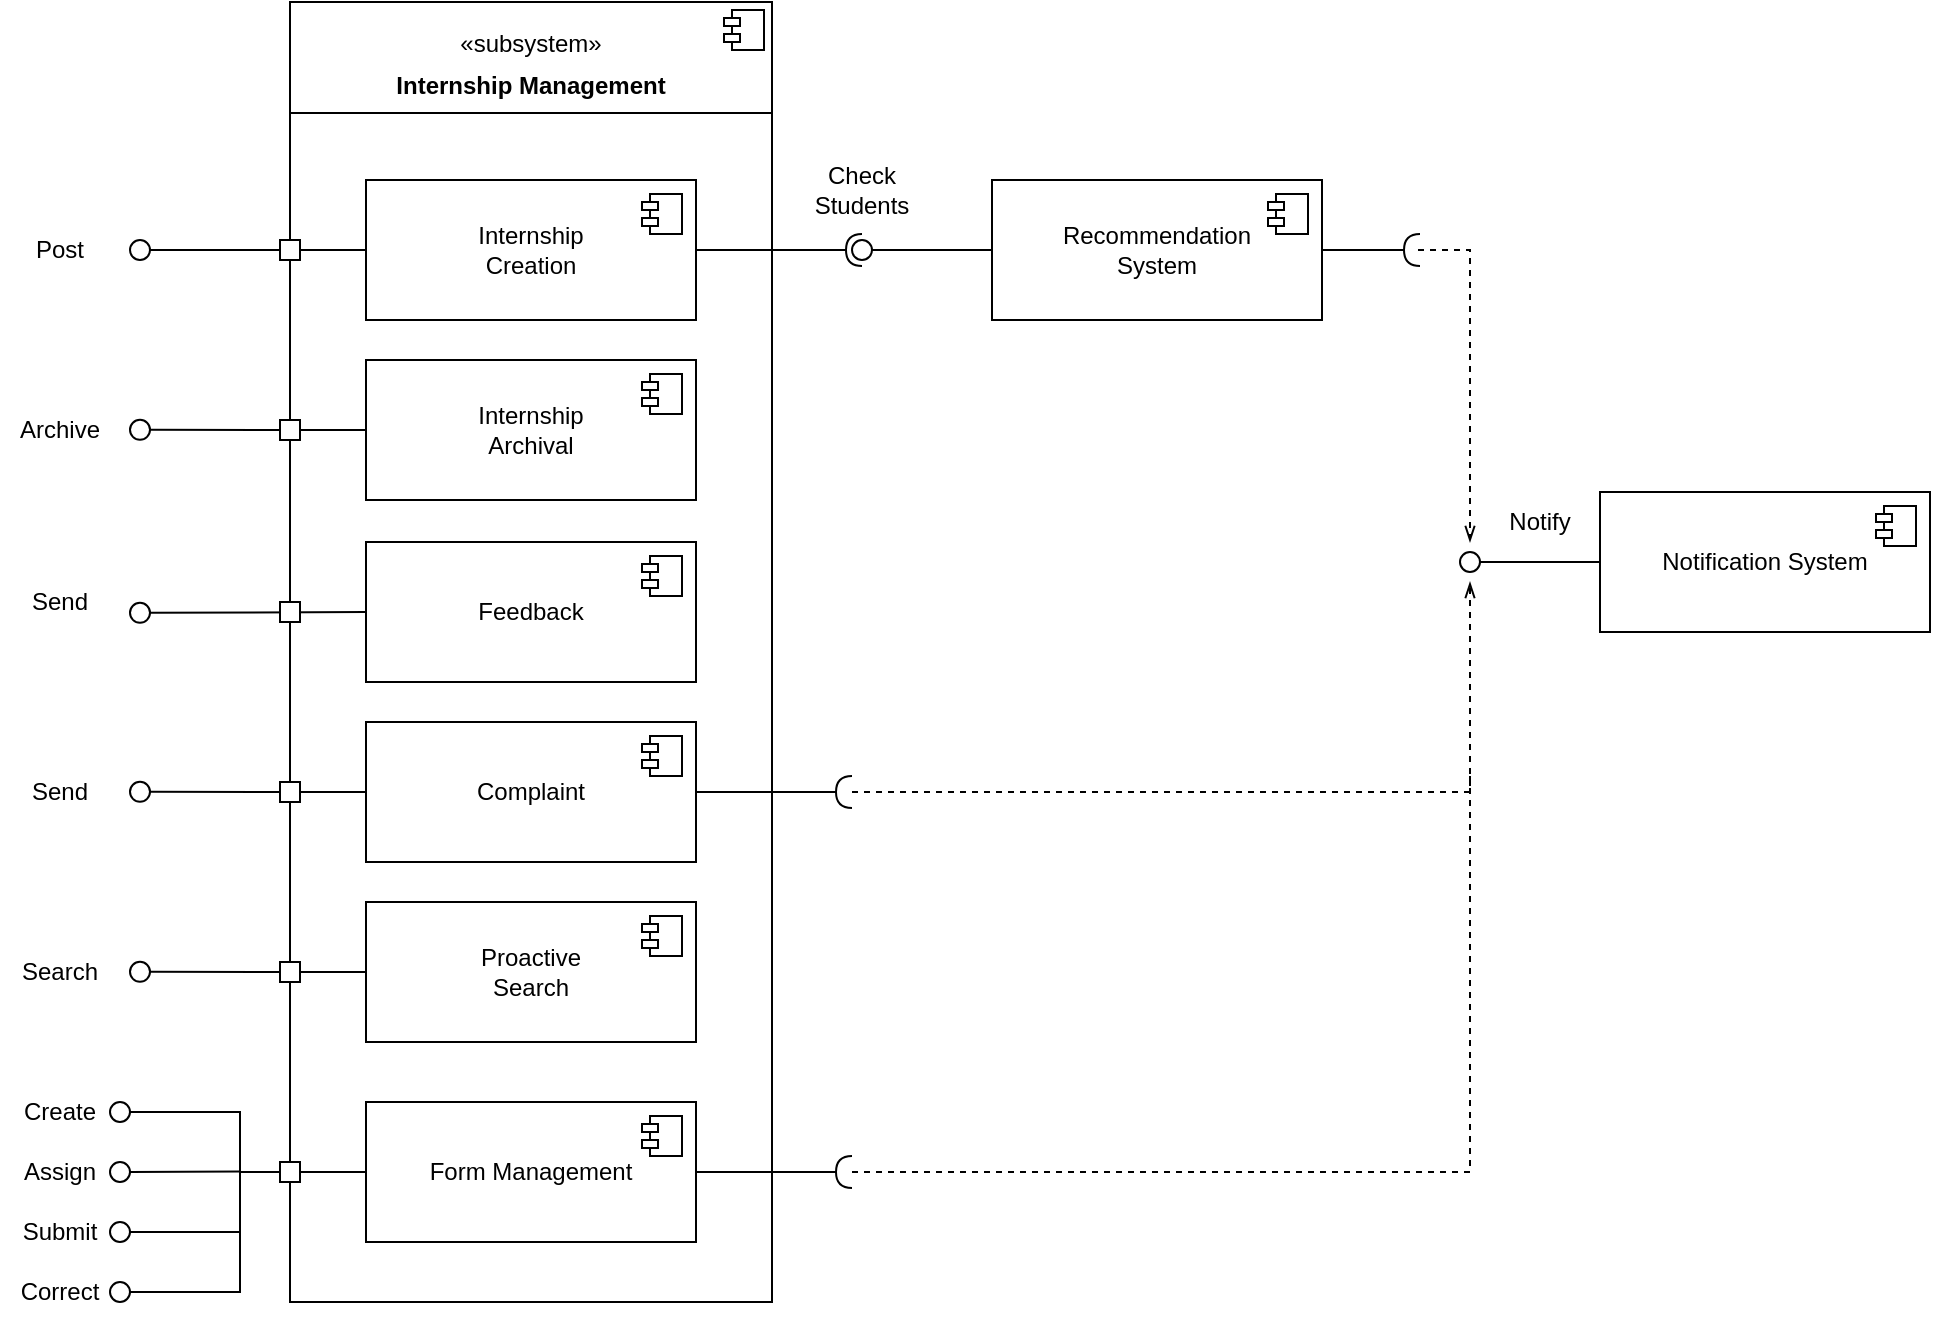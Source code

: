 <mxfile version="25.0.0">
  <diagram name="Page-1" id="SS5mV2IwoxL2u9Kzt-ll">
    <mxGraphModel dx="2970" dy="1129" grid="1" gridSize="10" guides="1" tooltips="1" connect="1" arrows="1" fold="1" page="1" pageScale="1" pageWidth="850" pageHeight="1100" math="0" shadow="0">
      <root>
        <mxCell id="0" />
        <mxCell id="1" parent="0" />
        <mxCell id="YhtlrrU2tXOkQpEivEPp-15" value="&lt;div&gt;&lt;br&gt;&lt;/div&gt;&lt;div align=&quot;center&quot;&gt;«subsystem»&lt;/div&gt;&lt;p style=&quot;margin:0px;margin-top:6px;text-align:center;&quot;&gt;&lt;b&gt;Internship Management&lt;br&gt;&lt;/b&gt;&lt;/p&gt;&lt;hr size=&quot;1&quot; style=&quot;border-style:solid;&quot;&gt;&lt;p style=&quot;margin:0px;margin-left:8px;&quot;&gt;&lt;br&gt;&lt;/p&gt;" style="align=left;overflow=fill;html=1;dropTarget=0;whiteSpace=wrap;rounded=0;" parent="1" vertex="1">
          <mxGeometry x="-641" y="190" width="241" height="650" as="geometry" />
        </mxCell>
        <mxCell id="YhtlrrU2tXOkQpEivEPp-16" value="" style="shape=component;jettyWidth=8;jettyHeight=4;rounded=0;" parent="YhtlrrU2tXOkQpEivEPp-15" vertex="1">
          <mxGeometry x="1" width="20" height="20" relative="1" as="geometry">
            <mxPoint x="-24" y="4" as="offset" />
          </mxGeometry>
        </mxCell>
        <mxCell id="YhtlrrU2tXOkQpEivEPp-17" value="&lt;div&gt;Internship&lt;/div&gt;&lt;div&gt;Creation&lt;/div&gt;" style="html=1;dropTarget=0;whiteSpace=wrap;rounded=0;" parent="1" vertex="1">
          <mxGeometry x="-603" y="279" width="165" height="70" as="geometry" />
        </mxCell>
        <mxCell id="YhtlrrU2tXOkQpEivEPp-18" value="" style="shape=module;jettyWidth=8;jettyHeight=4;rounded=0;" parent="YhtlrrU2tXOkQpEivEPp-17" vertex="1">
          <mxGeometry x="1" width="20" height="20" relative="1" as="geometry">
            <mxPoint x="-27" y="7" as="offset" />
          </mxGeometry>
        </mxCell>
        <mxCell id="YhtlrrU2tXOkQpEivEPp-19" value="&lt;div&gt;Internship&lt;/div&gt;&lt;div&gt;Archival&lt;/div&gt;" style="html=1;dropTarget=0;whiteSpace=wrap;rounded=0;" parent="1" vertex="1">
          <mxGeometry x="-603" y="369" width="165" height="70" as="geometry" />
        </mxCell>
        <mxCell id="YhtlrrU2tXOkQpEivEPp-20" value="" style="shape=module;jettyWidth=8;jettyHeight=4;rounded=0;" parent="YhtlrrU2tXOkQpEivEPp-19" vertex="1">
          <mxGeometry x="1" width="20" height="20" relative="1" as="geometry">
            <mxPoint x="-27" y="7" as="offset" />
          </mxGeometry>
        </mxCell>
        <mxCell id="YhtlrrU2tXOkQpEivEPp-21" value="&lt;div&gt;Recommendation&lt;/div&gt;&lt;div&gt;System&lt;br&gt;&lt;/div&gt;" style="html=1;dropTarget=0;whiteSpace=wrap;rounded=0;" parent="1" vertex="1">
          <mxGeometry x="-290" y="279" width="165" height="70" as="geometry" />
        </mxCell>
        <mxCell id="YhtlrrU2tXOkQpEivEPp-22" value="" style="shape=module;jettyWidth=8;jettyHeight=4;rounded=0;" parent="YhtlrrU2tXOkQpEivEPp-21" vertex="1">
          <mxGeometry x="1" width="20" height="20" relative="1" as="geometry">
            <mxPoint x="-27" y="7" as="offset" />
          </mxGeometry>
        </mxCell>
        <mxCell id="YhtlrrU2tXOkQpEivEPp-31" value="Post" style="text;html=1;align=center;verticalAlign=middle;whiteSpace=wrap;rounded=0;" parent="1" vertex="1">
          <mxGeometry x="-786" y="299" width="60" height="30" as="geometry" />
        </mxCell>
        <mxCell id="YhtlrrU2tXOkQpEivEPp-32" value="Archive" style="text;html=1;align=center;verticalAlign=middle;whiteSpace=wrap;rounded=0;" parent="1" vertex="1">
          <mxGeometry x="-786" y="389" width="60" height="30" as="geometry" />
        </mxCell>
        <mxCell id="YhtlrrU2tXOkQpEivEPp-35" value="" style="rounded=0;orthogonalLoop=1;jettySize=auto;html=1;endArrow=halfCircle;endFill=0;endSize=6;strokeWidth=1;exitX=1;exitY=0.5;exitDx=0;exitDy=0;" parent="1" source="YhtlrrU2tXOkQpEivEPp-17" target="YhtlrrU2tXOkQpEivEPp-37" edge="1">
          <mxGeometry relative="1" as="geometry">
            <mxPoint x="-256" y="505" as="sourcePoint" />
          </mxGeometry>
        </mxCell>
        <mxCell id="YhtlrrU2tXOkQpEivEPp-36" value="" style="rounded=0;orthogonalLoop=1;jettySize=auto;html=1;endArrow=oval;endFill=0;sourcePerimeterSpacing=0;targetPerimeterSpacing=0;endSize=10;exitX=0;exitY=0.5;exitDx=0;exitDy=0;" parent="1" source="YhtlrrU2tXOkQpEivEPp-21" target="YhtlrrU2tXOkQpEivEPp-37" edge="1">
          <mxGeometry relative="1" as="geometry">
            <mxPoint x="-296" y="505" as="sourcePoint" />
          </mxGeometry>
        </mxCell>
        <mxCell id="YhtlrrU2tXOkQpEivEPp-37" value="" style="ellipse;whiteSpace=wrap;html=1;align=center;aspect=fixed;fillColor=none;strokeColor=none;resizable=0;perimeter=centerPerimeter;rotatable=0;allowArrows=0;points=[];outlineConnect=1;rounded=0;" parent="1" vertex="1">
          <mxGeometry x="-360" y="309" width="10" height="10" as="geometry" />
        </mxCell>
        <mxCell id="YhtlrrU2tXOkQpEivEPp-38" value="Check Students" style="text;html=1;align=center;verticalAlign=middle;whiteSpace=wrap;rounded=0;" parent="1" vertex="1">
          <mxGeometry x="-385" y="269" width="60" height="30" as="geometry" />
        </mxCell>
        <mxCell id="YhtlrrU2tXOkQpEivEPp-39" value="Notification System" style="html=1;dropTarget=0;whiteSpace=wrap;rounded=0;" parent="1" vertex="1">
          <mxGeometry x="14" y="435" width="165" height="70" as="geometry" />
        </mxCell>
        <mxCell id="YhtlrrU2tXOkQpEivEPp-40" value="" style="shape=module;jettyWidth=8;jettyHeight=4;rounded=0;" parent="YhtlrrU2tXOkQpEivEPp-39" vertex="1">
          <mxGeometry x="1" width="20" height="20" relative="1" as="geometry">
            <mxPoint x="-27" y="7" as="offset" />
          </mxGeometry>
        </mxCell>
        <mxCell id="YhtlrrU2tXOkQpEivEPp-42" value="" style="rounded=0;orthogonalLoop=1;jettySize=auto;html=1;endArrow=oval;endFill=0;sourcePerimeterSpacing=0;targetPerimeterSpacing=0;endSize=10;exitX=0;exitY=0.5;exitDx=0;exitDy=0;" parent="1" source="YhtlrrU2tXOkQpEivEPp-39" target="YhtlrrU2tXOkQpEivEPp-43" edge="1">
          <mxGeometry relative="1" as="geometry">
            <mxPoint x="-106" y="314" as="sourcePoint" />
          </mxGeometry>
        </mxCell>
        <mxCell id="YhtlrrU2tXOkQpEivEPp-43" value="" style="ellipse;whiteSpace=wrap;html=1;align=center;aspect=fixed;fillColor=none;strokeColor=none;resizable=0;perimeter=centerPerimeter;rotatable=0;allowArrows=0;points=[];outlineConnect=1;rounded=0;" parent="1" vertex="1">
          <mxGeometry x="-56" y="465" width="10" height="10" as="geometry" />
        </mxCell>
        <mxCell id="YhtlrrU2tXOkQpEivEPp-44" value="&lt;div&gt;Notify&lt;/div&gt;" style="text;html=1;align=center;verticalAlign=middle;whiteSpace=wrap;rounded=0;" parent="1" vertex="1">
          <mxGeometry x="-46" y="435" width="60" height="30" as="geometry" />
        </mxCell>
        <mxCell id="YhtlrrU2tXOkQpEivEPp-45" value="Feedback" style="html=1;dropTarget=0;whiteSpace=wrap;rounded=0;" parent="1" vertex="1">
          <mxGeometry x="-603" y="460" width="165" height="70" as="geometry" />
        </mxCell>
        <mxCell id="YhtlrrU2tXOkQpEivEPp-46" value="" style="shape=module;jettyWidth=8;jettyHeight=4;rounded=0;" parent="YhtlrrU2tXOkQpEivEPp-45" vertex="1">
          <mxGeometry x="1" width="20" height="20" relative="1" as="geometry">
            <mxPoint x="-27" y="7" as="offset" />
          </mxGeometry>
        </mxCell>
        <mxCell id="YhtlrrU2tXOkQpEivEPp-47" value="Complaint" style="html=1;dropTarget=0;whiteSpace=wrap;rounded=0;" parent="1" vertex="1">
          <mxGeometry x="-603" y="550" width="165" height="70" as="geometry" />
        </mxCell>
        <mxCell id="YhtlrrU2tXOkQpEivEPp-48" value="" style="shape=module;jettyWidth=8;jettyHeight=4;rounded=0;" parent="YhtlrrU2tXOkQpEivEPp-47" vertex="1">
          <mxGeometry x="1" width="20" height="20" relative="1" as="geometry">
            <mxPoint x="-27" y="7" as="offset" />
          </mxGeometry>
        </mxCell>
        <mxCell id="YhtlrrU2tXOkQpEivEPp-51" value="Send" style="text;html=1;align=center;verticalAlign=middle;whiteSpace=wrap;rounded=0;" parent="1" vertex="1">
          <mxGeometry x="-786" y="475" width="60" height="30" as="geometry" />
        </mxCell>
        <mxCell id="YhtlrrU2tXOkQpEivEPp-52" value="&lt;div&gt;Send&lt;/div&gt;" style="text;html=1;align=center;verticalAlign=middle;whiteSpace=wrap;rounded=0;" parent="1" vertex="1">
          <mxGeometry x="-786" y="570" width="60" height="30" as="geometry" />
        </mxCell>
        <mxCell id="YhtlrrU2tXOkQpEivEPp-53" value="&lt;div&gt;Proactive&lt;/div&gt;&lt;div&gt;Search&lt;br&gt;&lt;/div&gt;" style="html=1;dropTarget=0;whiteSpace=wrap;rounded=0;" parent="1" vertex="1">
          <mxGeometry x="-603" y="640" width="165" height="70" as="geometry" />
        </mxCell>
        <mxCell id="YhtlrrU2tXOkQpEivEPp-54" value="" style="shape=module;jettyWidth=8;jettyHeight=4;rounded=0;" parent="YhtlrrU2tXOkQpEivEPp-53" vertex="1">
          <mxGeometry x="1" width="20" height="20" relative="1" as="geometry">
            <mxPoint x="-27" y="7" as="offset" />
          </mxGeometry>
        </mxCell>
        <mxCell id="YhtlrrU2tXOkQpEivEPp-56" value="Search" style="text;html=1;align=center;verticalAlign=middle;whiteSpace=wrap;rounded=0;" parent="1" vertex="1">
          <mxGeometry x="-786" y="660" width="60" height="30" as="geometry" />
        </mxCell>
        <mxCell id="Fmgvw0RsWUHVvqzPKGO3-5" value="" style="rounded=0;orthogonalLoop=1;jettySize=auto;html=1;endArrow=oval;endFill=0;sourcePerimeterSpacing=0;targetPerimeterSpacing=0;endSize=10;exitX=0;exitY=0.5;exitDx=0;exitDy=0;" edge="1" parent="1" source="YhtlrrU2tXOkQpEivEPp-17">
          <mxGeometry relative="1" as="geometry">
            <mxPoint x="-611" y="313.58" as="sourcePoint" />
            <mxPoint x="-716" y="314" as="targetPoint" />
          </mxGeometry>
        </mxCell>
        <mxCell id="Fmgvw0RsWUHVvqzPKGO3-6" value="" style="rounded=0;orthogonalLoop=1;jettySize=auto;html=1;endArrow=oval;endFill=0;sourcePerimeterSpacing=0;targetPerimeterSpacing=0;endSize=10;exitX=0;exitY=0.5;exitDx=0;exitDy=0;" edge="1" parent="1" source="YhtlrrU2tXOkQpEivEPp-19">
          <mxGeometry relative="1" as="geometry">
            <mxPoint x="-611" y="403.5" as="sourcePoint" />
            <mxPoint x="-716" y="403.92" as="targetPoint" />
          </mxGeometry>
        </mxCell>
        <mxCell id="Fmgvw0RsWUHVvqzPKGO3-7" value="" style="rounded=0;orthogonalLoop=1;jettySize=auto;html=1;endArrow=oval;endFill=0;sourcePerimeterSpacing=0;targetPerimeterSpacing=0;endSize=10;exitX=0;exitY=0.5;exitDx=0;exitDy=0;" edge="1" parent="1" source="YhtlrrU2tXOkQpEivEPp-45">
          <mxGeometry relative="1" as="geometry">
            <mxPoint x="-611" y="495" as="sourcePoint" />
            <mxPoint x="-716" y="495.42" as="targetPoint" />
          </mxGeometry>
        </mxCell>
        <mxCell id="Fmgvw0RsWUHVvqzPKGO3-8" value="" style="rounded=0;orthogonalLoop=1;jettySize=auto;html=1;endArrow=oval;endFill=0;sourcePerimeterSpacing=0;targetPerimeterSpacing=0;endSize=10;exitX=0;exitY=0.5;exitDx=0;exitDy=0;" edge="1" parent="1" source="YhtlrrU2tXOkQpEivEPp-47">
          <mxGeometry relative="1" as="geometry">
            <mxPoint x="-611" y="584.5" as="sourcePoint" />
            <mxPoint x="-716" y="584.92" as="targetPoint" />
          </mxGeometry>
        </mxCell>
        <mxCell id="Fmgvw0RsWUHVvqzPKGO3-9" value="" style="rounded=0;orthogonalLoop=1;jettySize=auto;html=1;endArrow=oval;endFill=0;sourcePerimeterSpacing=0;targetPerimeterSpacing=0;endSize=10;exitX=0;exitY=0.5;exitDx=0;exitDy=0;" edge="1" parent="1" source="YhtlrrU2tXOkQpEivEPp-53">
          <mxGeometry relative="1" as="geometry">
            <mxPoint x="-611" y="674.5" as="sourcePoint" />
            <mxPoint x="-716" y="674.92" as="targetPoint" />
          </mxGeometry>
        </mxCell>
        <mxCell id="Fmgvw0RsWUHVvqzPKGO3-10" value="" style="whiteSpace=wrap;html=1;aspect=fixed;rounded=0;" vertex="1" parent="1">
          <mxGeometry x="-646" y="309" width="10" height="10" as="geometry" />
        </mxCell>
        <mxCell id="Fmgvw0RsWUHVvqzPKGO3-11" value="" style="whiteSpace=wrap;html=1;aspect=fixed;rounded=0;" vertex="1" parent="1">
          <mxGeometry x="-646" y="399" width="10" height="10" as="geometry" />
        </mxCell>
        <mxCell id="Fmgvw0RsWUHVvqzPKGO3-12" value="" style="whiteSpace=wrap;html=1;aspect=fixed;rounded=0;" vertex="1" parent="1">
          <mxGeometry x="-646" y="490" width="10" height="10" as="geometry" />
        </mxCell>
        <mxCell id="Fmgvw0RsWUHVvqzPKGO3-13" value="" style="whiteSpace=wrap;html=1;aspect=fixed;rounded=0;" vertex="1" parent="1">
          <mxGeometry x="-646" y="580" width="10" height="10" as="geometry" />
        </mxCell>
        <mxCell id="Fmgvw0RsWUHVvqzPKGO3-14" value="" style="whiteSpace=wrap;html=1;aspect=fixed;rounded=0;" vertex="1" parent="1">
          <mxGeometry x="-646" y="670" width="10" height="10" as="geometry" />
        </mxCell>
        <mxCell id="Fmgvw0RsWUHVvqzPKGO3-16" value="&lt;div&gt;Form Management&lt;/div&gt;" style="html=1;dropTarget=0;whiteSpace=wrap;rounded=0;" vertex="1" parent="1">
          <mxGeometry x="-603" y="740" width="165" height="70" as="geometry" />
        </mxCell>
        <mxCell id="Fmgvw0RsWUHVvqzPKGO3-17" value="" style="shape=module;jettyWidth=8;jettyHeight=4;rounded=0;" vertex="1" parent="Fmgvw0RsWUHVvqzPKGO3-16">
          <mxGeometry x="1" width="20" height="20" relative="1" as="geometry">
            <mxPoint x="-27" y="7" as="offset" />
          </mxGeometry>
        </mxCell>
        <mxCell id="Fmgvw0RsWUHVvqzPKGO3-18" value="Create" style="text;html=1;align=center;verticalAlign=middle;whiteSpace=wrap;rounded=0;" vertex="1" parent="1">
          <mxGeometry x="-786" y="730" width="60" height="30" as="geometry" />
        </mxCell>
        <mxCell id="Fmgvw0RsWUHVvqzPKGO3-19" value="" style="rounded=0;orthogonalLoop=1;jettySize=auto;html=1;endArrow=oval;endFill=0;sourcePerimeterSpacing=0;targetPerimeterSpacing=0;endSize=10;strokeColor=default;flowAnimation=0;snapToPoint=0;anchorPointDirection=1;fixDash=0;noJump=0;ignoreEdge=0;jumpStyle=none;entryX=1;entryY=0.5;entryDx=0;entryDy=0;" edge="1" parent="1" target="Fmgvw0RsWUHVvqzPKGO3-18">
          <mxGeometry relative="1" as="geometry">
            <mxPoint x="-666" y="775" as="sourcePoint" />
            <mxPoint x="-716" y="749.92" as="targetPoint" />
            <Array as="points">
              <mxPoint x="-666" y="745" />
            </Array>
          </mxGeometry>
        </mxCell>
        <mxCell id="Fmgvw0RsWUHVvqzPKGO3-31" value="Assign" style="text;html=1;align=center;verticalAlign=middle;whiteSpace=wrap;rounded=0;" vertex="1" parent="1">
          <mxGeometry x="-786" y="760" width="60" height="30" as="geometry" />
        </mxCell>
        <mxCell id="Fmgvw0RsWUHVvqzPKGO3-32" value="" style="rounded=0;orthogonalLoop=1;jettySize=auto;html=1;endArrow=oval;endFill=0;sourcePerimeterSpacing=0;targetPerimeterSpacing=0;endSize=10;exitX=0;exitY=0.5;exitDx=0;exitDy=0;entryX=1;entryY=0.5;entryDx=0;entryDy=0;" edge="1" parent="1" target="Fmgvw0RsWUHVvqzPKGO3-31">
          <mxGeometry relative="1" as="geometry">
            <mxPoint x="-666" y="774.79" as="sourcePoint" />
            <mxPoint x="-716" y="800" as="targetPoint" />
          </mxGeometry>
        </mxCell>
        <mxCell id="Fmgvw0RsWUHVvqzPKGO3-34" value="" style="rounded=0;orthogonalLoop=1;jettySize=auto;html=1;endArrow=halfCircle;endFill=0;endSize=6;strokeWidth=1;fontSize=12;curved=1;exitX=1;exitY=0.5;exitDx=0;exitDy=0;" edge="1" parent="1" source="YhtlrrU2tXOkQpEivEPp-21">
          <mxGeometry relative="1" as="geometry">
            <mxPoint x="-116" y="198" as="sourcePoint" />
            <mxPoint x="-76" y="314" as="targetPoint" />
          </mxGeometry>
        </mxCell>
        <mxCell id="Fmgvw0RsWUHVvqzPKGO3-36" value="" style="rounded=0;orthogonalLoop=1;jettySize=auto;html=1;endArrow=halfCircle;endFill=0;endSize=6;strokeWidth=1;fontSize=12;curved=1;exitX=1;exitY=0.5;exitDx=0;exitDy=0;" edge="1" parent="1" source="YhtlrrU2tXOkQpEivEPp-47">
          <mxGeometry relative="1" as="geometry">
            <mxPoint x="-446" y="584.71" as="sourcePoint" />
            <mxPoint x="-360" y="585" as="targetPoint" />
          </mxGeometry>
        </mxCell>
        <mxCell id="Fmgvw0RsWUHVvqzPKGO3-37" value="" style="endArrow=openThin;html=1;rounded=0;dashed=1;endFill=0;" edge="1" parent="1">
          <mxGeometry width="50" height="50" relative="1" as="geometry">
            <mxPoint x="-360" y="585" as="sourcePoint" />
            <mxPoint x="-51" y="480" as="targetPoint" />
            <Array as="points">
              <mxPoint x="-51" y="585" />
            </Array>
          </mxGeometry>
        </mxCell>
        <mxCell id="Fmgvw0RsWUHVvqzPKGO3-38" value="" style="endArrow=openThin;html=1;rounded=0;dashed=1;endFill=0;" edge="1" parent="1">
          <mxGeometry width="50" height="50" relative="1" as="geometry">
            <mxPoint x="-77" y="314" as="sourcePoint" />
            <mxPoint x="-51" y="460" as="targetPoint" />
            <Array as="points">
              <mxPoint x="-51" y="314" />
            </Array>
          </mxGeometry>
        </mxCell>
        <mxCell id="Fmgvw0RsWUHVvqzPKGO3-39" value="" style="rounded=0;orthogonalLoop=1;jettySize=auto;html=1;endArrow=halfCircle;endFill=0;endSize=6;strokeWidth=1;fontSize=12;curved=1;exitX=1;exitY=0.5;exitDx=0;exitDy=0;" edge="1" parent="1" source="Fmgvw0RsWUHVvqzPKGO3-16">
          <mxGeometry relative="1" as="geometry">
            <mxPoint x="-440" y="779" as="sourcePoint" />
            <mxPoint x="-360" y="775" as="targetPoint" />
          </mxGeometry>
        </mxCell>
        <mxCell id="Fmgvw0RsWUHVvqzPKGO3-41" value="" style="endArrow=none;dashed=1;html=1;rounded=0;" edge="1" parent="1">
          <mxGeometry width="50" height="50" relative="1" as="geometry">
            <mxPoint x="-360" y="775" as="sourcePoint" />
            <mxPoint x="-51" y="577" as="targetPoint" />
            <Array as="points">
              <mxPoint x="-51" y="775" />
            </Array>
          </mxGeometry>
        </mxCell>
        <mxCell id="Fmgvw0RsWUHVvqzPKGO3-46" value="" style="endArrow=none;html=1;entryX=0;entryY=0.5;entryDx=0;entryDy=0;" edge="1" parent="1" target="Fmgvw0RsWUHVvqzPKGO3-16">
          <mxGeometry width="50" height="50" relative="1" as="geometry">
            <mxPoint x="-666" y="775" as="sourcePoint" />
            <mxPoint x="-626" y="774.86" as="targetPoint" />
          </mxGeometry>
        </mxCell>
        <mxCell id="Fmgvw0RsWUHVvqzPKGO3-20" value="" style="whiteSpace=wrap;html=1;aspect=fixed;rounded=0;" vertex="1" parent="1">
          <mxGeometry x="-646" y="770" width="10" height="10" as="geometry" />
        </mxCell>
        <mxCell id="Fmgvw0RsWUHVvqzPKGO3-47" value="Correct" style="text;html=1;align=center;verticalAlign=middle;whiteSpace=wrap;rounded=0;" vertex="1" parent="1">
          <mxGeometry x="-786" y="820" width="60" height="30" as="geometry" />
        </mxCell>
        <mxCell id="Fmgvw0RsWUHVvqzPKGO3-48" value="" style="rounded=0;orthogonalLoop=1;jettySize=auto;html=1;endArrow=oval;endFill=0;sourcePerimeterSpacing=0;targetPerimeterSpacing=0;endSize=10;entryX=1;entryY=0.5;entryDx=0;entryDy=0;" edge="1" parent="1" target="Fmgvw0RsWUHVvqzPKGO3-47">
          <mxGeometry relative="1" as="geometry">
            <mxPoint x="-666" y="775" as="sourcePoint" />
            <mxPoint x="-726" y="810" as="targetPoint" />
            <Array as="points">
              <mxPoint x="-666" y="835" />
            </Array>
          </mxGeometry>
        </mxCell>
        <mxCell id="Fmgvw0RsWUHVvqzPKGO3-49" value="Submit" style="text;html=1;align=center;verticalAlign=middle;whiteSpace=wrap;rounded=0;" vertex="1" parent="1">
          <mxGeometry x="-786" y="790" width="60" height="30" as="geometry" />
        </mxCell>
        <mxCell id="Fmgvw0RsWUHVvqzPKGO3-50" value="" style="rounded=0;orthogonalLoop=1;jettySize=auto;html=1;endArrow=oval;endFill=0;sourcePerimeterSpacing=0;targetPerimeterSpacing=0;endSize=10;entryX=1;entryY=0.5;entryDx=0;entryDy=0;" edge="1" parent="1" target="Fmgvw0RsWUHVvqzPKGO3-49">
          <mxGeometry relative="1" as="geometry">
            <mxPoint x="-666" y="775" as="sourcePoint" />
            <mxPoint x="-726" y="800" as="targetPoint" />
            <Array as="points">
              <mxPoint x="-666" y="805" />
            </Array>
          </mxGeometry>
        </mxCell>
      </root>
    </mxGraphModel>
  </diagram>
</mxfile>
